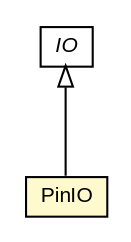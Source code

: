 #!/usr/local/bin/dot
#
# Class diagram 
# Generated by UMLGraph version R5_6 (http://www.umlgraph.org/)
#

digraph G {
	edge [fontname="arial",fontsize=10,labelfontname="arial",labelfontsize=10];
	node [fontname="arial",fontsize=10,shape=plaintext];
	nodesep=0.25;
	ranksep=0.5;
	// java_oo.atm.learn.PinIO
	c2655 [label=<<table title="java_oo.atm.learn.PinIO" border="0" cellborder="1" cellspacing="0" cellpadding="2" port="p" bgcolor="lemonChiffon" href="./PinIO.html">
		<tr><td><table border="0" cellspacing="0" cellpadding="1">
<tr><td align="center" balign="center"> PinIO </td></tr>
		</table></td></tr>
		</table>>, URL="./PinIO.html", fontname="arial", fontcolor="black", fontsize=10.0];
	// java_oo.atm.learn.IO
	c2658 [label=<<table title="java_oo.atm.learn.IO" border="0" cellborder="1" cellspacing="0" cellpadding="2" port="p" href="./IO.html">
		<tr><td><table border="0" cellspacing="0" cellpadding="1">
<tr><td align="center" balign="center"><font face="arial italic"> IO </font></td></tr>
		</table></td></tr>
		</table>>, URL="./IO.html", fontname="arial", fontcolor="black", fontsize=10.0];
	//java_oo.atm.learn.PinIO extends java_oo.atm.learn.IO
	c2658:p -> c2655:p [dir=back,arrowtail=empty];
}


